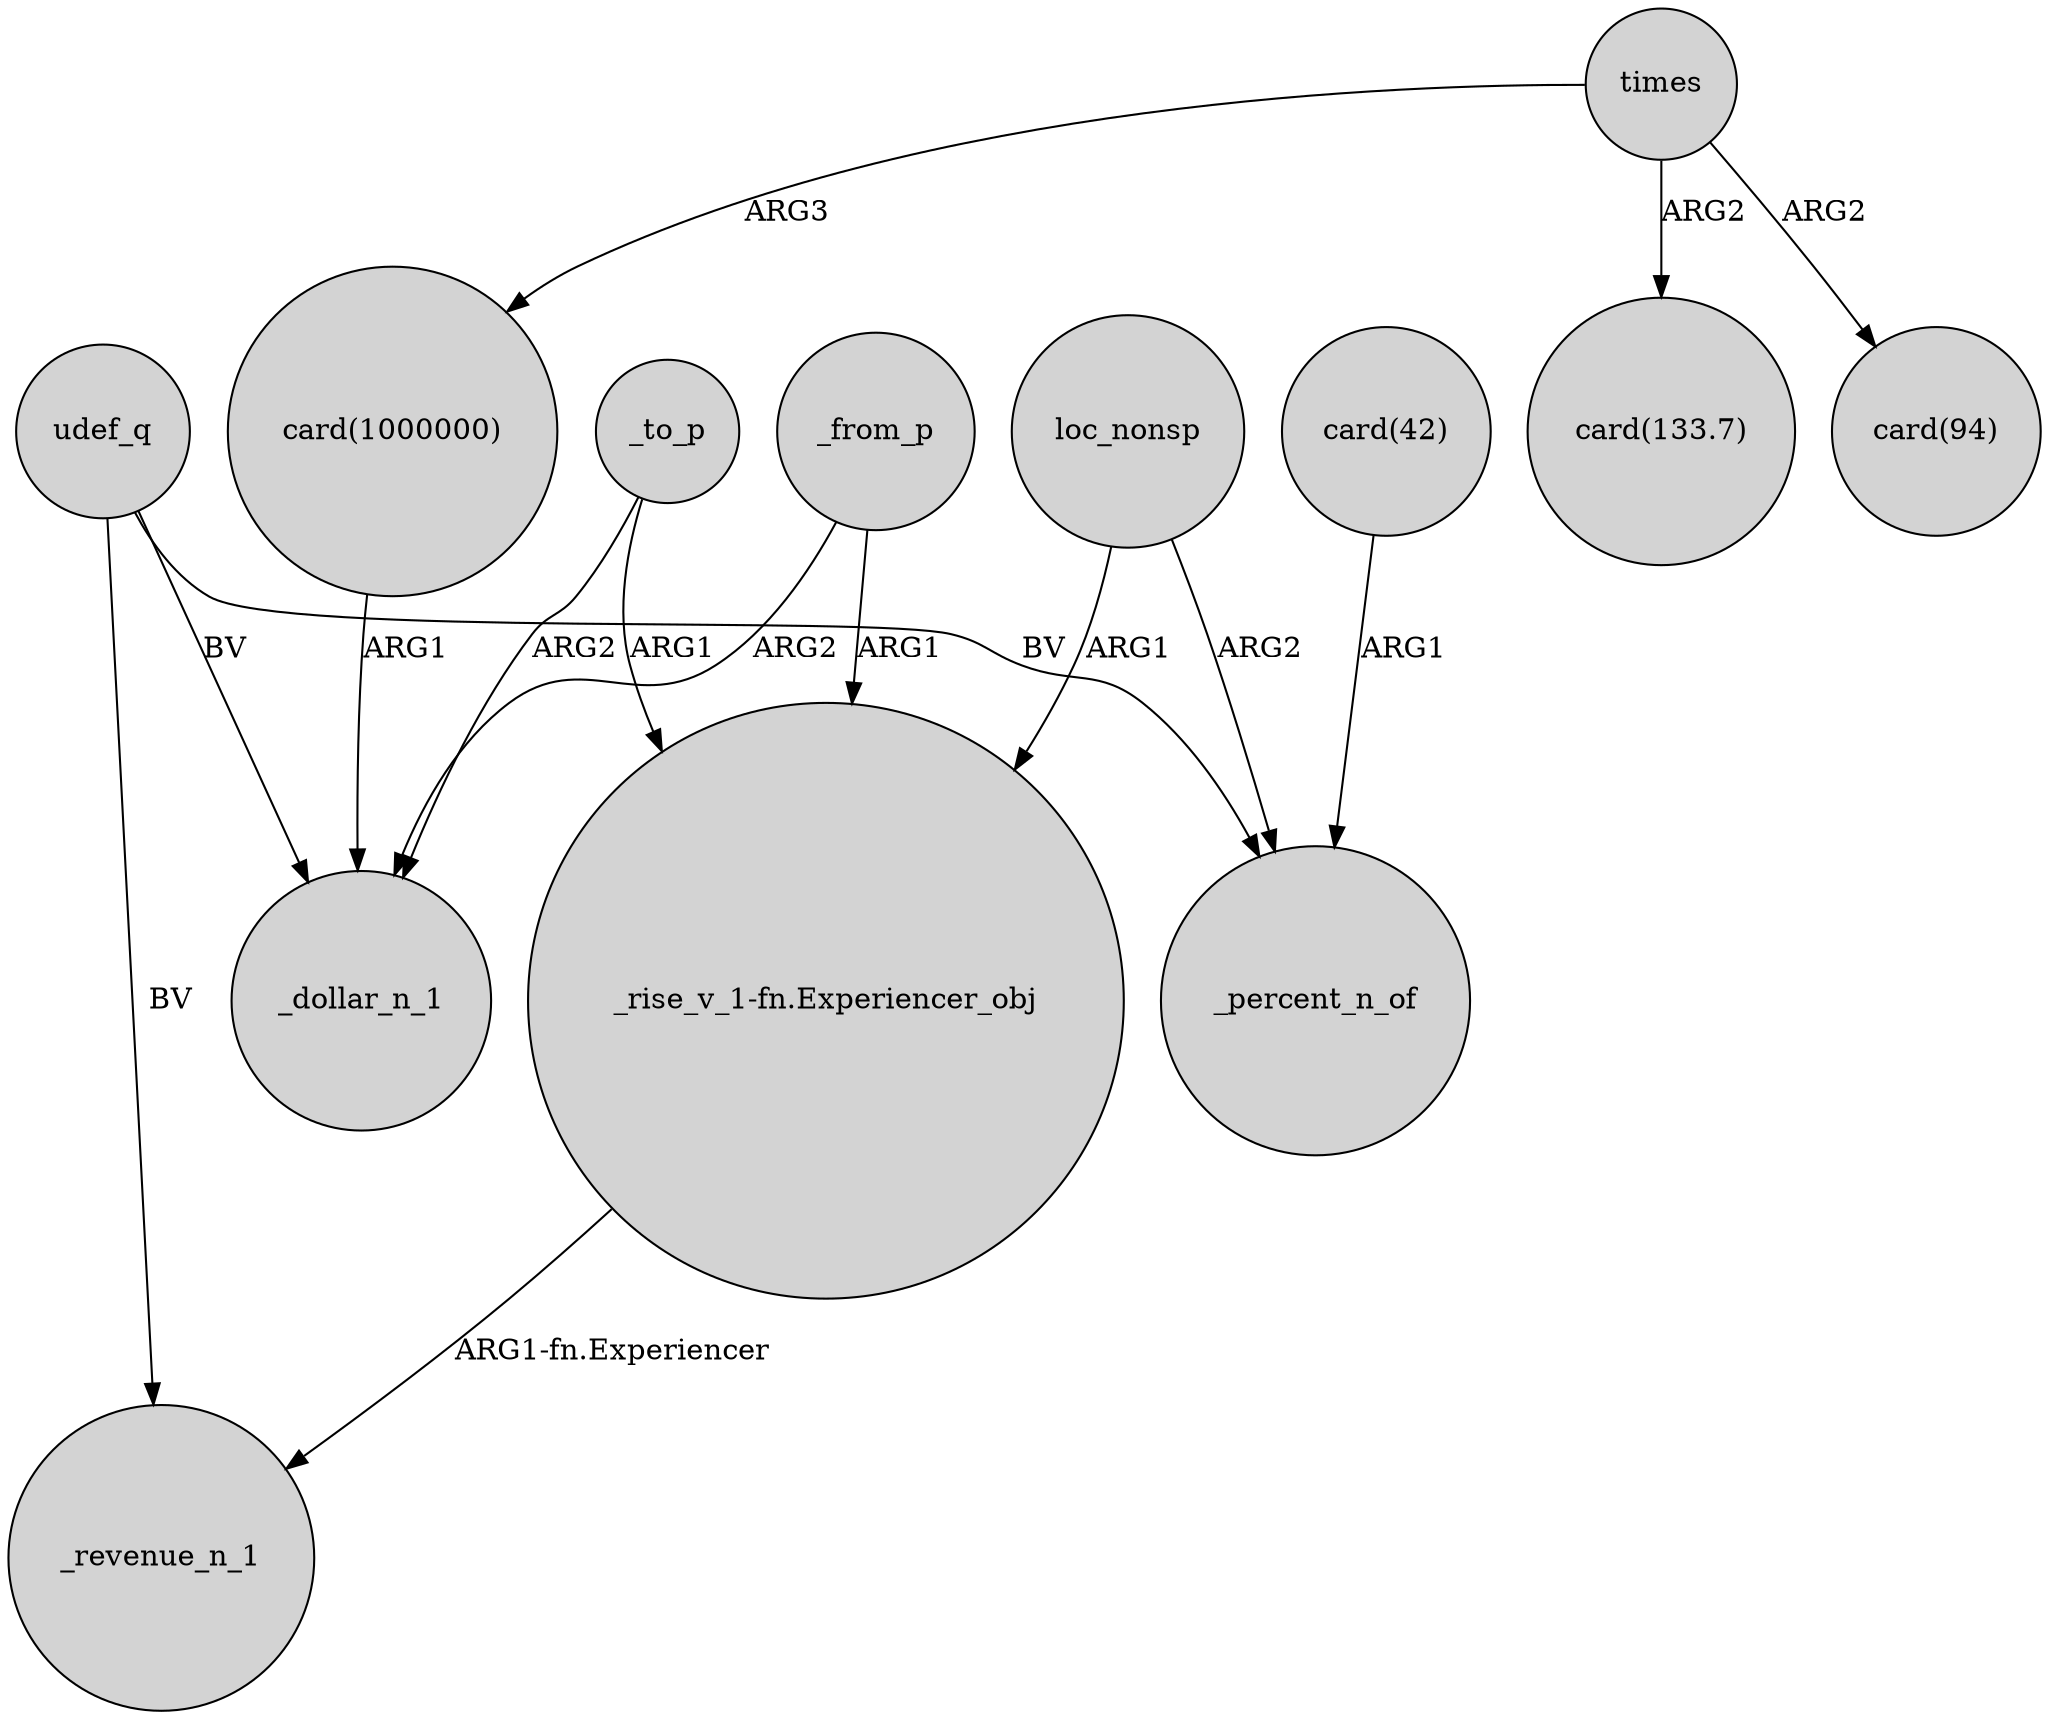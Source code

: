 digraph {
	node [shape=circle style=filled]
	"card(1000000)" -> _dollar_n_1 [label=ARG1]
	udef_q -> _revenue_n_1 [label=BV]
	_to_p -> _dollar_n_1 [label=ARG2]
	udef_q -> _percent_n_of [label=BV]
	loc_nonsp -> "_rise_v_1-fn.Experiencer_obj" [label=ARG1]
	times -> "card(133.7)" [label=ARG2]
	loc_nonsp -> _percent_n_of [label=ARG2]
	"_rise_v_1-fn.Experiencer_obj" -> _revenue_n_1 [label="ARG1-fn.Experiencer"]
	"card(42)" -> _percent_n_of [label=ARG1]
	_to_p -> "_rise_v_1-fn.Experiencer_obj" [label=ARG1]
	_from_p -> "_rise_v_1-fn.Experiencer_obj" [label=ARG1]
	times -> "card(1000000)" [label=ARG3]
	_from_p -> _dollar_n_1 [label=ARG2]
	udef_q -> _dollar_n_1 [label=BV]
	times -> "card(94)" [label=ARG2]
}
